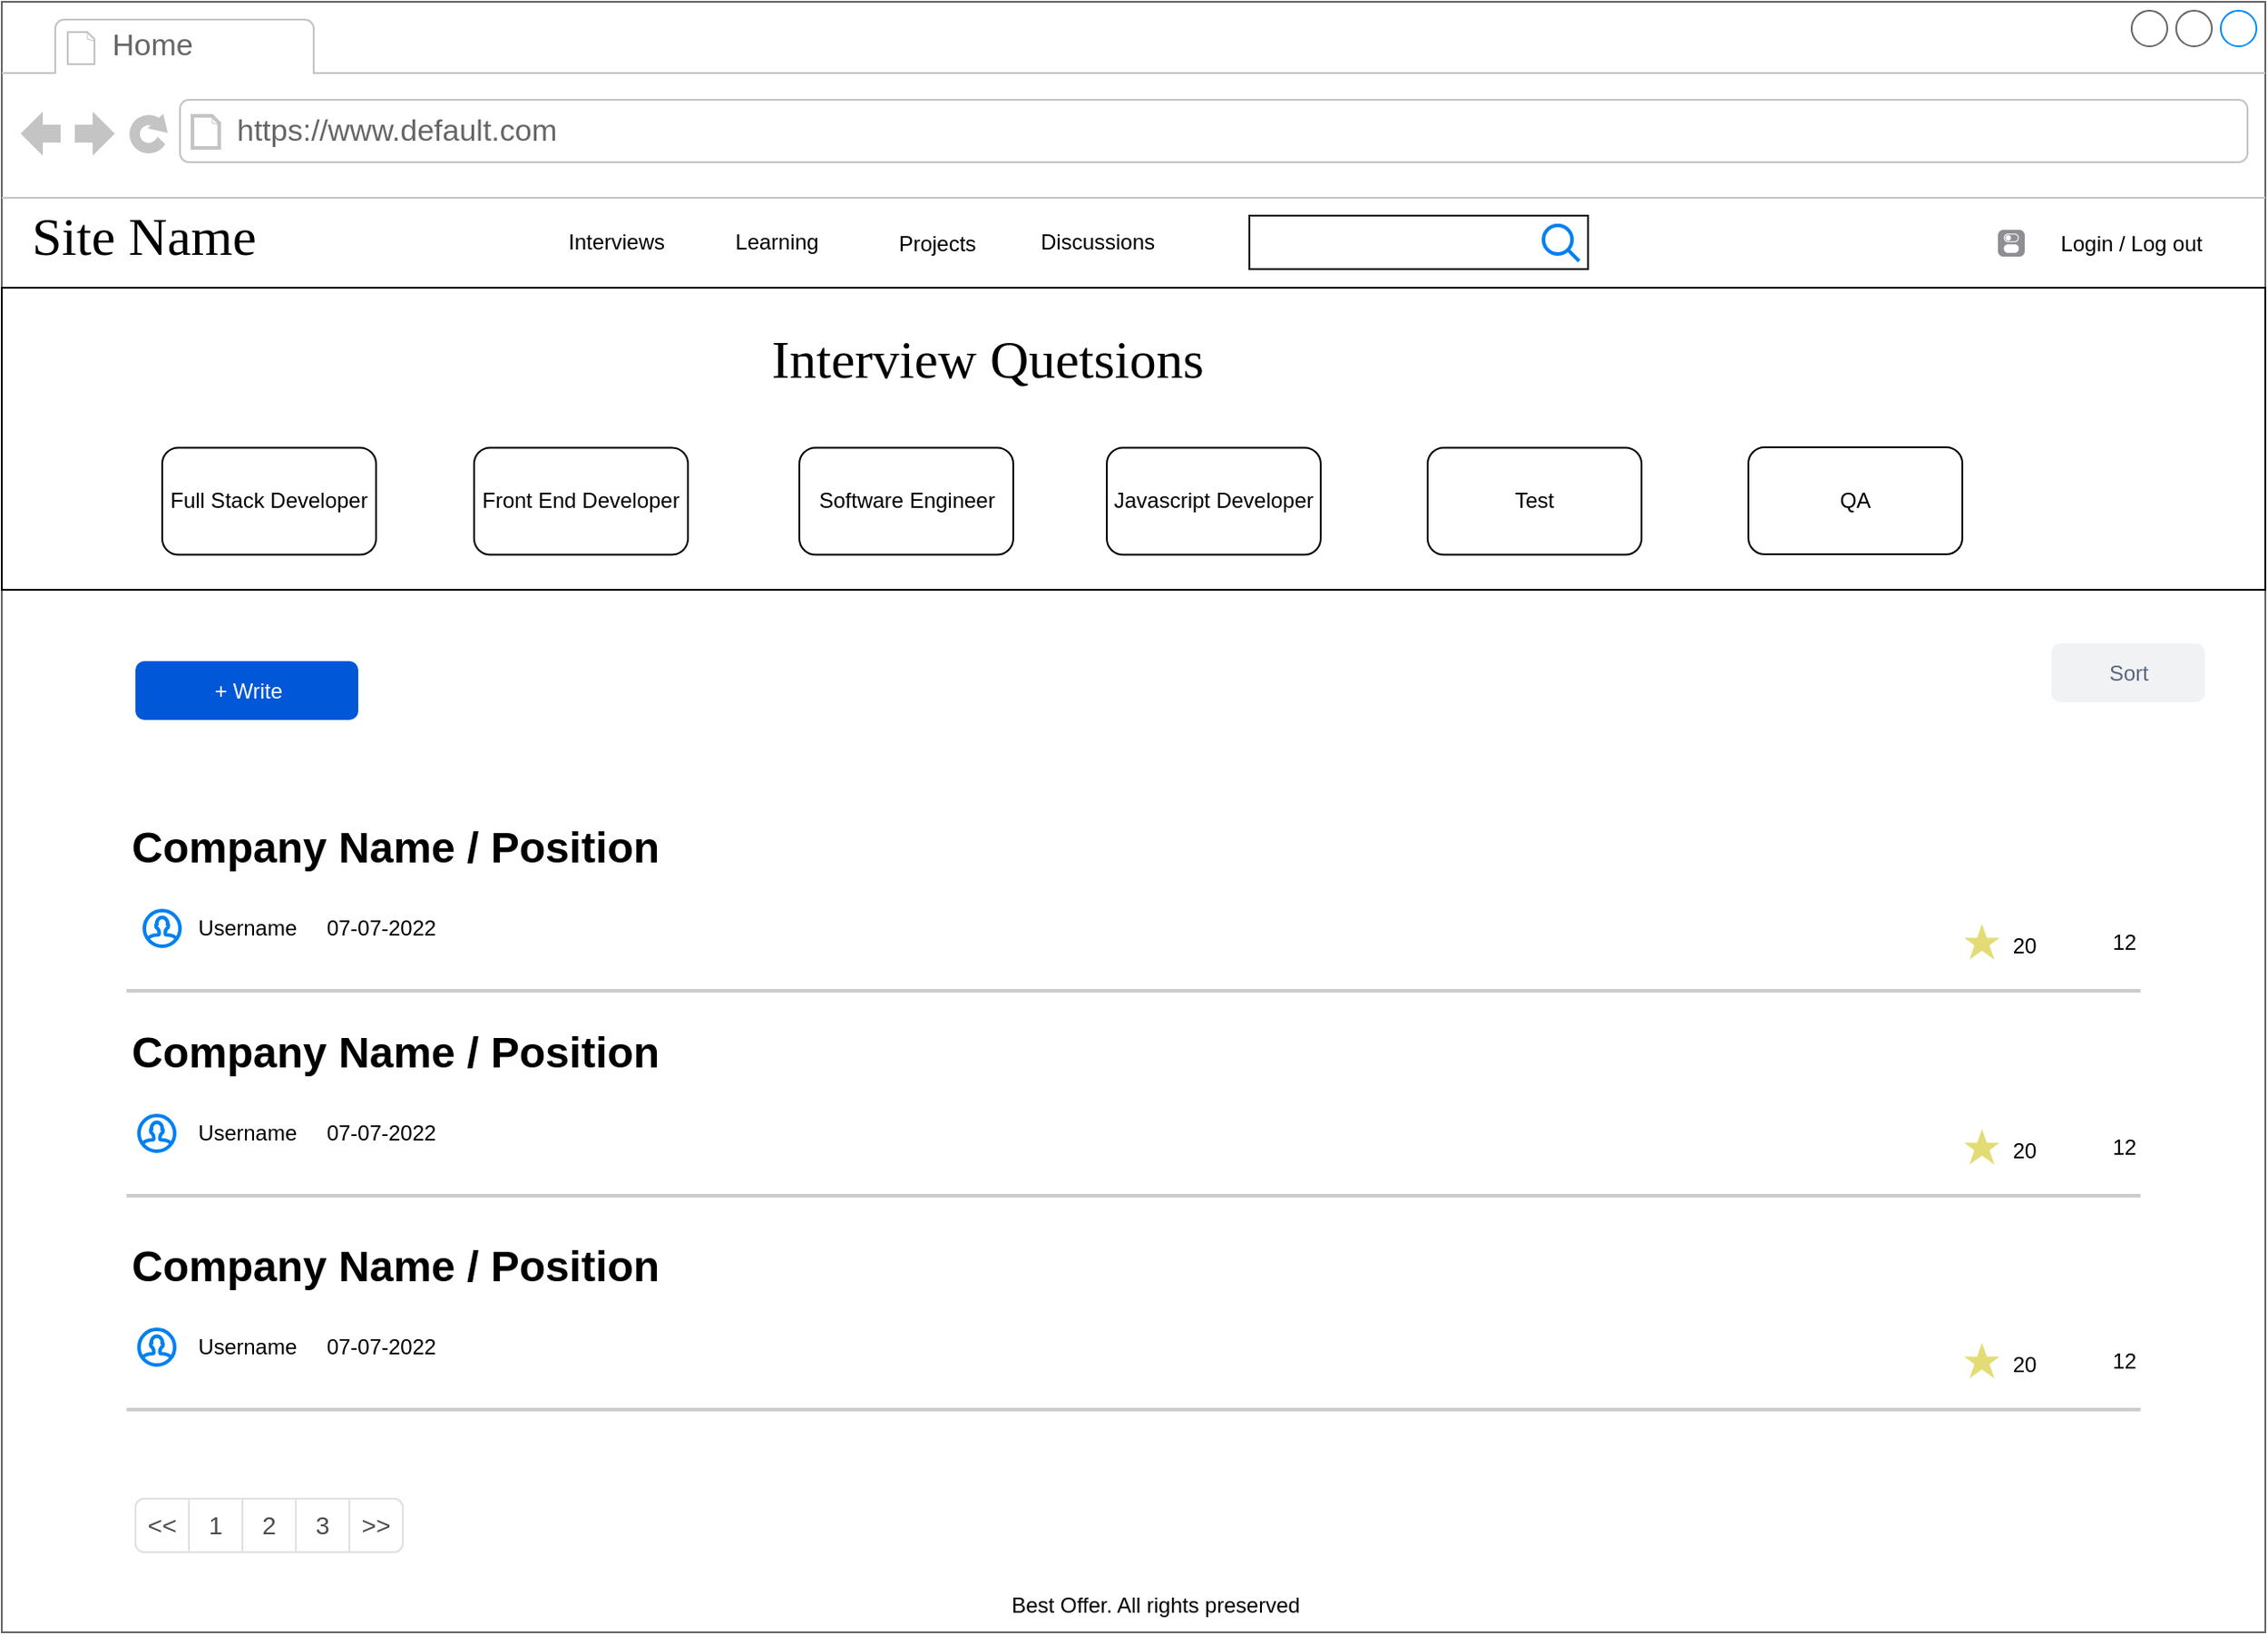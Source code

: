 <mxfile version="20.0.4" type="device"><diagram name="Page-1" id="c9db0220-8083-56f3-ca83-edcdcd058819"><mxGraphModel dx="1470" dy="828" grid="1" gridSize="10" guides="1" tooltips="1" connect="1" arrows="1" fold="1" page="1" pageScale="1.5" pageWidth="826" pageHeight="1169" background="none" math="0" shadow="0"><root><mxCell id="0" style=";html=1;"/><mxCell id="1" style=";html=1;" parent="0"/><mxCell id="GbykPX2IbGbHrgoDJXbG-45" value="" style="rounded=1;whiteSpace=wrap;html=1;" vertex="1" parent="1"><mxGeometry x="40" y="570" width="660" height="80" as="geometry"/></mxCell><mxCell id="GbykPX2IbGbHrgoDJXbG-1" value="" style="strokeWidth=1;shadow=0;dashed=0;align=center;html=1;shape=mxgraph.mockup.containers.browserWindow;rSize=0;strokeColor=#666666;mainText=,;recursiveResize=0;rounded=0;labelBackgroundColor=none;fontFamily=Verdana;fontSize=12" vertex="1" parent="1"><mxGeometry x="3" y="110" width="1270" height="915" as="geometry"/></mxCell><mxCell id="GbykPX2IbGbHrgoDJXbG-2" value="Home" style="strokeWidth=1;shadow=0;dashed=0;align=center;html=1;shape=mxgraph.mockup.containers.anchor;fontSize=17;fontColor=#666666;align=left;" vertex="1" parent="GbykPX2IbGbHrgoDJXbG-1"><mxGeometry x="60" y="12" width="110" height="26" as="geometry"/></mxCell><mxCell id="GbykPX2IbGbHrgoDJXbG-3" value="https://www.default.com" style="strokeWidth=1;shadow=0;dashed=0;align=center;html=1;shape=mxgraph.mockup.containers.anchor;rSize=0;fontSize=17;fontColor=#666666;align=left;" vertex="1" parent="GbykPX2IbGbHrgoDJXbG-1"><mxGeometry x="130" y="60" width="250" height="26" as="geometry"/></mxCell><mxCell id="GbykPX2IbGbHrgoDJXbG-4" value="Site Name" style="text;html=1;points=[];align=left;verticalAlign=top;spacingTop=-4;fontSize=30;fontFamily=Verdana" vertex="1" parent="GbykPX2IbGbHrgoDJXbG-1"><mxGeometry x="15" y="110.5" width="340" height="50" as="geometry"/></mxCell><mxCell id="GbykPX2IbGbHrgoDJXbG-5" value="Interviews" style="text;html=1;strokeColor=none;fillColor=none;align=center;verticalAlign=middle;whiteSpace=wrap;rounded=0;" vertex="1" parent="GbykPX2IbGbHrgoDJXbG-1"><mxGeometry x="315" y="120" width="60" height="30" as="geometry"/></mxCell><mxCell id="GbykPX2IbGbHrgoDJXbG-6" value="Learning" style="text;html=1;strokeColor=none;fillColor=none;align=center;verticalAlign=middle;whiteSpace=wrap;rounded=0;" vertex="1" parent="GbykPX2IbGbHrgoDJXbG-1"><mxGeometry x="405" y="120" width="60" height="30" as="geometry"/></mxCell><mxCell id="GbykPX2IbGbHrgoDJXbG-7" value="Projects" style="text;html=1;strokeColor=none;fillColor=none;align=center;verticalAlign=middle;whiteSpace=wrap;rounded=0;" vertex="1" parent="GbykPX2IbGbHrgoDJXbG-1"><mxGeometry x="495" y="120.5" width="60" height="30" as="geometry"/></mxCell><mxCell id="GbykPX2IbGbHrgoDJXbG-8" value="" style="rounded=0;whiteSpace=wrap;html=1;" vertex="1" parent="GbykPX2IbGbHrgoDJXbG-1"><mxGeometry x="700" y="120" width="190" height="30" as="geometry"/></mxCell><mxCell id="GbykPX2IbGbHrgoDJXbG-9" value="" style="html=1;strokeWidth=1;shadow=0;dashed=0;shape=mxgraph.ios7.misc.switch;fillColor=#8F8E94;strokeColor=none;buttonText=;strokeColor2=#222222;fontColor=#222222;fontSize=8;verticalLabelPosition=bottom;verticalAlign=top;align=center;sketch=0;" vertex="1" parent="GbykPX2IbGbHrgoDJXbG-1"><mxGeometry x="1120" y="128" width="15" height="15" as="geometry"/></mxCell><mxCell id="GbykPX2IbGbHrgoDJXbG-10" value="" style="html=1;verticalLabelPosition=bottom;align=center;labelBackgroundColor=#ffffff;verticalAlign=top;strokeWidth=2;strokeColor=#0080F0;shadow=0;dashed=0;shape=mxgraph.ios7.icons.looking_glass;" vertex="1" parent="GbykPX2IbGbHrgoDJXbG-1"><mxGeometry x="865" y="125.5" width="20" height="20" as="geometry"/></mxCell><mxCell id="GbykPX2IbGbHrgoDJXbG-11" value="Discussions" style="text;html=1;strokeColor=none;fillColor=none;align=center;verticalAlign=middle;whiteSpace=wrap;rounded=0;" vertex="1" parent="GbykPX2IbGbHrgoDJXbG-1"><mxGeometry x="585" y="120" width="60" height="30" as="geometry"/></mxCell><mxCell id="GbykPX2IbGbHrgoDJXbG-25" value="&lt;h3&gt;&lt;br&gt;&lt;/h3&gt;" style="text;html=1;strokeColor=none;fillColor=none;spacing=5;spacingTop=-20;whiteSpace=wrap;overflow=hidden;rounded=0;" vertex="1" parent="GbykPX2IbGbHrgoDJXbG-1"><mxGeometry x="367.5" y="605" width="190" height="105" as="geometry"/></mxCell><mxCell id="GbykPX2IbGbHrgoDJXbG-28" value="Best Offer. All rights preserved" style="text;html=1;strokeColor=none;fillColor=none;align=center;verticalAlign=middle;whiteSpace=wrap;rounded=0;" vertex="1" parent="GbykPX2IbGbHrgoDJXbG-1"><mxGeometry x="555" y="885" width="185" height="30" as="geometry"/></mxCell><mxCell id="GbykPX2IbGbHrgoDJXbG-29" value="" style="shape=image;html=1;verticalAlign=top;verticalLabelPosition=bottom;labelBackgroundColor=#ffffff;imageAspect=0;aspect=fixed;image=https://cdn0.iconfinder.com/data/icons/phosphor-thin-vol-2/256/copyright-thin-128.png" vertex="1" parent="GbykPX2IbGbHrgoDJXbG-1"><mxGeometry x="544.5" y="890" width="20" height="20" as="geometry"/></mxCell><mxCell id="GbykPX2IbGbHrgoDJXbG-30" value="" style="rounded=0;whiteSpace=wrap;html=1;" vertex="1" parent="GbykPX2IbGbHrgoDJXbG-1"><mxGeometry y="160.5" width="1270" height="169.5" as="geometry"/></mxCell><mxCell id="GbykPX2IbGbHrgoDJXbG-32" value="Login / Log out" style="text;html=1;strokeColor=none;fillColor=none;align=center;verticalAlign=middle;whiteSpace=wrap;rounded=0;" vertex="1" parent="GbykPX2IbGbHrgoDJXbG-1"><mxGeometry x="1150" y="120.5" width="90" height="30" as="geometry"/></mxCell><mxCell id="GbykPX2IbGbHrgoDJXbG-33" value="Full Stack Developer" style="rounded=1;whiteSpace=wrap;html=1;" vertex="1" parent="GbykPX2IbGbHrgoDJXbG-1"><mxGeometry x="90" y="250.25" width="120" height="60" as="geometry"/></mxCell><mxCell id="GbykPX2IbGbHrgoDJXbG-34" value="Front End Developer" style="rounded=1;whiteSpace=wrap;html=1;" vertex="1" parent="GbykPX2IbGbHrgoDJXbG-1"><mxGeometry x="265" y="250.25" width="120" height="60" as="geometry"/></mxCell><mxCell id="GbykPX2IbGbHrgoDJXbG-35" value="Software Engineer" style="rounded=1;whiteSpace=wrap;html=1;" vertex="1" parent="GbykPX2IbGbHrgoDJXbG-1"><mxGeometry x="447.5" y="250.25" width="120" height="60" as="geometry"/></mxCell><mxCell id="GbykPX2IbGbHrgoDJXbG-36" value="Javascript Developer" style="rounded=1;whiteSpace=wrap;html=1;" vertex="1" parent="GbykPX2IbGbHrgoDJXbG-1"><mxGeometry x="620" y="250.25" width="120" height="60" as="geometry"/></mxCell><mxCell id="GbykPX2IbGbHrgoDJXbG-37" value="Test" style="rounded=1;whiteSpace=wrap;html=1;" vertex="1" parent="GbykPX2IbGbHrgoDJXbG-1"><mxGeometry x="800" y="250.25" width="120" height="60" as="geometry"/></mxCell><mxCell id="GbykPX2IbGbHrgoDJXbG-38" value="QA" style="rounded=1;whiteSpace=wrap;html=1;" vertex="1" parent="GbykPX2IbGbHrgoDJXbG-1"><mxGeometry x="980" y="250" width="120" height="60" as="geometry"/></mxCell><mxCell id="GbykPX2IbGbHrgoDJXbG-39" value="Interview Quetsions" style="text;html=1;points=[];align=left;verticalAlign=top;spacingTop=-4;fontSize=30;fontFamily=Verdana" vertex="1" parent="GbykPX2IbGbHrgoDJXbG-1"><mxGeometry x="430" y="180" width="340" height="50" as="geometry"/></mxCell><mxCell id="GbykPX2IbGbHrgoDJXbG-40" value="Sort" style="rounded=1;fillColor=#F1F2F4;strokeColor=none;html=1;fontColor=#596780;align=center;verticalAlign=middle;fontStyle=0;fontSize=12;sketch=0;" vertex="1" parent="GbykPX2IbGbHrgoDJXbG-1"><mxGeometry x="1150" y="360" width="86" height="33" as="geometry"/></mxCell><mxCell id="GbykPX2IbGbHrgoDJXbG-41" value="&lt;h1&gt;Company Name / Position&lt;/h1&gt;&lt;div&gt;&amp;nbsp; &amp;nbsp; &amp;nbsp; &amp;nbsp; &amp;nbsp; &amp;nbsp;&amp;nbsp;&lt;/div&gt;" style="text;html=1;strokeColor=none;fillColor=none;spacing=5;spacingTop=-20;whiteSpace=wrap;overflow=hidden;rounded=0;" vertex="1" parent="GbykPX2IbGbHrgoDJXbG-1"><mxGeometry x="67.5" y="455" width="1160" height="80" as="geometry"/></mxCell><mxCell id="GbykPX2IbGbHrgoDJXbG-43" value="" style="html=1;verticalLabelPosition=bottom;align=center;labelBackgroundColor=#ffffff;verticalAlign=top;strokeWidth=2;strokeColor=#0080F0;shadow=0;dashed=0;shape=mxgraph.ios7.icons.user;" vertex="1" parent="GbykPX2IbGbHrgoDJXbG-1"><mxGeometry x="80" y="510" width="20" height="20" as="geometry"/></mxCell><mxCell id="GbykPX2IbGbHrgoDJXbG-48" value="" style="html=1;verticalLabelPosition=bottom;labelBackgroundColor=#ffffff;verticalAlign=top;shadow=0;dashed=0;strokeWidth=2;shape=mxgraph.ios7.misc.star;fillColor=#E3DC76;strokeColor=#000033;sketch=0;fontColor=#000000;" vertex="1" parent="GbykPX2IbGbHrgoDJXbG-1"><mxGeometry x="1101" y="517.5" width="20" height="20" as="geometry"/></mxCell><mxCell id="GbykPX2IbGbHrgoDJXbG-49" value="20" style="text;html=1;strokeColor=none;fillColor=none;align=center;verticalAlign=middle;whiteSpace=wrap;rounded=0;" vertex="1" parent="GbykPX2IbGbHrgoDJXbG-1"><mxGeometry x="1120" y="520" width="30" height="20" as="geometry"/></mxCell><mxCell id="GbykPX2IbGbHrgoDJXbG-50" value="12" style="text;html=1;strokeColor=none;fillColor=none;align=center;verticalAlign=middle;whiteSpace=wrap;rounded=0;" vertex="1" parent="GbykPX2IbGbHrgoDJXbG-1"><mxGeometry x="1176" y="517.5" width="30" height="20" as="geometry"/></mxCell><mxCell id="GbykPX2IbGbHrgoDJXbG-53" value="" style="shape=image;html=1;verticalAlign=top;verticalLabelPosition=bottom;labelBackgroundColor=#ffffff;imageAspect=0;aspect=fixed;image=https://cdn4.iconfinder.com/data/icons/evil-icons-user-interface/64/like-128.png;strokeColor=#000033;fillColor=#E3DC76;" vertex="1" parent="GbykPX2IbGbHrgoDJXbG-1"><mxGeometry x="1160" y="518" width="20" height="20" as="geometry"/></mxCell><mxCell id="GbykPX2IbGbHrgoDJXbG-57" value="" style="line;strokeWidth=2;html=1;fillColor=#E3DC76;strokeColor=#CCCCCC;" vertex="1" parent="GbykPX2IbGbHrgoDJXbG-1"><mxGeometry x="70" y="550" width="1130" height="10" as="geometry"/></mxCell><mxCell id="GbykPX2IbGbHrgoDJXbG-58" value="&lt;h1&gt;Company Name / Position&lt;/h1&gt;&lt;div&gt;&amp;nbsp; &amp;nbsp; &amp;nbsp; &amp;nbsp; &amp;nbsp; &amp;nbsp;&amp;nbsp;&lt;/div&gt;" style="text;html=1;strokeColor=none;fillColor=none;spacing=5;spacingTop=-20;whiteSpace=wrap;overflow=hidden;rounded=0;" vertex="1" parent="GbykPX2IbGbHrgoDJXbG-1"><mxGeometry x="67.5" y="570" width="1160" height="80" as="geometry"/></mxCell><mxCell id="GbykPX2IbGbHrgoDJXbG-59" value="20" style="text;html=1;strokeColor=none;fillColor=none;align=center;verticalAlign=middle;whiteSpace=wrap;rounded=0;" vertex="1" parent="GbykPX2IbGbHrgoDJXbG-1"><mxGeometry x="1120" y="635" width="30" height="20" as="geometry"/></mxCell><mxCell id="GbykPX2IbGbHrgoDJXbG-60" value="12" style="text;html=1;strokeColor=none;fillColor=none;align=center;verticalAlign=middle;whiteSpace=wrap;rounded=0;" vertex="1" parent="GbykPX2IbGbHrgoDJXbG-1"><mxGeometry x="1176" y="632.5" width="30" height="20" as="geometry"/></mxCell><mxCell id="GbykPX2IbGbHrgoDJXbG-61" value="" style="line;strokeWidth=2;html=1;fillColor=#E3DC76;strokeColor=#CCCCCC;" vertex="1" parent="GbykPX2IbGbHrgoDJXbG-1"><mxGeometry x="70" y="665" width="1130" height="10" as="geometry"/></mxCell><mxCell id="GbykPX2IbGbHrgoDJXbG-62" value="&lt;span style=&quot;text-align: left;&quot;&gt;Username&amp;nbsp; &amp;nbsp; &amp;nbsp;07-07-2022&lt;/span&gt;" style="text;html=1;strokeColor=none;fillColor=none;align=center;verticalAlign=middle;whiteSpace=wrap;rounded=0;" vertex="1" parent="GbykPX2IbGbHrgoDJXbG-1"><mxGeometry x="97" y="620" width="160" height="30" as="geometry"/></mxCell><mxCell id="GbykPX2IbGbHrgoDJXbG-63" value="&lt;h1&gt;Company Name / Position&lt;/h1&gt;&lt;div&gt;&amp;nbsp; &amp;nbsp; &amp;nbsp; &amp;nbsp; &amp;nbsp; &amp;nbsp;&amp;nbsp;&lt;/div&gt;" style="text;html=1;strokeColor=none;fillColor=none;spacing=5;spacingTop=-20;whiteSpace=wrap;overflow=hidden;rounded=0;" vertex="1" parent="GbykPX2IbGbHrgoDJXbG-1"><mxGeometry x="67.5" y="690" width="1160" height="80" as="geometry"/></mxCell><mxCell id="GbykPX2IbGbHrgoDJXbG-64" value="20" style="text;html=1;strokeColor=none;fillColor=none;align=center;verticalAlign=middle;whiteSpace=wrap;rounded=0;" vertex="1" parent="GbykPX2IbGbHrgoDJXbG-1"><mxGeometry x="1120" y="755" width="30" height="20" as="geometry"/></mxCell><mxCell id="GbykPX2IbGbHrgoDJXbG-65" value="12" style="text;html=1;strokeColor=none;fillColor=none;align=center;verticalAlign=middle;whiteSpace=wrap;rounded=0;" vertex="1" parent="GbykPX2IbGbHrgoDJXbG-1"><mxGeometry x="1176" y="752.5" width="30" height="20" as="geometry"/></mxCell><mxCell id="GbykPX2IbGbHrgoDJXbG-66" value="" style="line;strokeWidth=2;html=1;fillColor=#E3DC76;strokeColor=#CCCCCC;" vertex="1" parent="GbykPX2IbGbHrgoDJXbG-1"><mxGeometry x="70" y="785" width="1130" height="10" as="geometry"/></mxCell><mxCell id="GbykPX2IbGbHrgoDJXbG-67" value="&lt;span style=&quot;text-align: left;&quot;&gt;Username&amp;nbsp; &amp;nbsp; &amp;nbsp;07-07-2022&lt;/span&gt;" style="text;html=1;strokeColor=none;fillColor=none;align=center;verticalAlign=middle;whiteSpace=wrap;rounded=0;" vertex="1" parent="GbykPX2IbGbHrgoDJXbG-1"><mxGeometry x="97" y="740" width="160" height="30" as="geometry"/></mxCell><mxCell id="GbykPX2IbGbHrgoDJXbG-68" value="" style="html=1;verticalLabelPosition=bottom;labelBackgroundColor=#ffffff;verticalAlign=top;shadow=0;dashed=0;strokeWidth=2;shape=mxgraph.ios7.misc.star;fillColor=#E3DC76;strokeColor=#000033;sketch=0;fontColor=#000000;" vertex="1" parent="GbykPX2IbGbHrgoDJXbG-1"><mxGeometry x="1101" y="632.5" width="20" height="20" as="geometry"/></mxCell><mxCell id="GbykPX2IbGbHrgoDJXbG-69" value="" style="html=1;verticalLabelPosition=bottom;labelBackgroundColor=#ffffff;verticalAlign=top;shadow=0;dashed=0;strokeWidth=2;shape=mxgraph.ios7.misc.star;fillColor=#E3DC76;strokeColor=#000033;sketch=0;fontColor=#000000;" vertex="1" parent="GbykPX2IbGbHrgoDJXbG-1"><mxGeometry x="1101" y="752.5" width="20" height="20" as="geometry"/></mxCell><mxCell id="GbykPX2IbGbHrgoDJXbG-70" value="" style="shape=image;html=1;verticalAlign=top;verticalLabelPosition=bottom;labelBackgroundColor=#ffffff;imageAspect=0;aspect=fixed;image=https://cdn4.iconfinder.com/data/icons/evil-icons-user-interface/64/like-128.png;strokeColor=#000033;fillColor=#E3DC76;" vertex="1" parent="GbykPX2IbGbHrgoDJXbG-1"><mxGeometry x="1160" y="632.5" width="20" height="20" as="geometry"/></mxCell><mxCell id="GbykPX2IbGbHrgoDJXbG-71" value="" style="shape=image;html=1;verticalAlign=top;verticalLabelPosition=bottom;labelBackgroundColor=#ffffff;imageAspect=0;aspect=fixed;image=https://cdn4.iconfinder.com/data/icons/evil-icons-user-interface/64/like-128.png;strokeColor=#000033;fillColor=#E3DC76;" vertex="1" parent="GbykPX2IbGbHrgoDJXbG-1"><mxGeometry x="1160" y="750" width="20" height="20" as="geometry"/></mxCell><mxCell id="GbykPX2IbGbHrgoDJXbG-72" value="" style="html=1;verticalLabelPosition=bottom;align=center;labelBackgroundColor=#ffffff;verticalAlign=top;strokeWidth=2;strokeColor=#0080F0;shadow=0;dashed=0;shape=mxgraph.ios7.icons.user;" vertex="1" parent="GbykPX2IbGbHrgoDJXbG-1"><mxGeometry x="77" y="625" width="20" height="20" as="geometry"/></mxCell><mxCell id="GbykPX2IbGbHrgoDJXbG-73" value="" style="html=1;verticalLabelPosition=bottom;align=center;labelBackgroundColor=#ffffff;verticalAlign=top;strokeWidth=2;strokeColor=#0080F0;shadow=0;dashed=0;shape=mxgraph.ios7.icons.user;" vertex="1" parent="GbykPX2IbGbHrgoDJXbG-1"><mxGeometry x="77" y="745" width="20" height="20" as="geometry"/></mxCell><mxCell id="GbykPX2IbGbHrgoDJXbG-74" value="" style="html=1;shadow=0;dashed=0;shape=mxgraph.bootstrap.rrect;rSize=5;strokeColor=#DEE2E6;html=1;whiteSpace=wrap;fillColor=#ffffff;fontColor=#4D4D4D;" vertex="1" parent="GbykPX2IbGbHrgoDJXbG-1"><mxGeometry x="75" y="840" width="150" height="30" as="geometry"/></mxCell><mxCell id="GbykPX2IbGbHrgoDJXbG-75" value="&lt;&lt;" style="strokeColor=inherit;fillColor=inherit;gradientColor=inherit;fontColor=inherit;html=1;shadow=0;dashed=0;shape=mxgraph.bootstrap.leftButton;rSize=5;perimeter=none;whiteSpace=wrap;resizeHeight=1;fontSize=14;" vertex="1" parent="GbykPX2IbGbHrgoDJXbG-74"><mxGeometry width="30" height="30" relative="1" as="geometry"/></mxCell><mxCell id="GbykPX2IbGbHrgoDJXbG-76" value="1" style="strokeColor=inherit;fillColor=inherit;gradientColor=inherit;fontColor=inherit;html=1;shadow=0;dashed=0;perimeter=none;whiteSpace=wrap;resizeHeight=1;fontSize=14;" vertex="1" parent="GbykPX2IbGbHrgoDJXbG-74"><mxGeometry width="30" height="30" relative="1" as="geometry"><mxPoint x="30" as="offset"/></mxGeometry></mxCell><mxCell id="GbykPX2IbGbHrgoDJXbG-77" value="2" style="strokeColor=inherit;fillColor=inherit;gradientColor=inherit;fontColor=inherit;html=1;shadow=0;dashed=0;perimeter=none;whiteSpace=wrap;resizeHeight=1;fontSize=14;" vertex="1" parent="GbykPX2IbGbHrgoDJXbG-74"><mxGeometry width="30" height="30" relative="1" as="geometry"><mxPoint x="60" as="offset"/></mxGeometry></mxCell><mxCell id="GbykPX2IbGbHrgoDJXbG-78" value="3" style="strokeColor=inherit;fillColor=inherit;gradientColor=inherit;fontColor=inherit;html=1;shadow=0;dashed=0;perimeter=none;whiteSpace=wrap;resizeHeight=1;fontSize=14;" vertex="1" parent="GbykPX2IbGbHrgoDJXbG-74"><mxGeometry width="30" height="30" relative="1" as="geometry"><mxPoint x="90" as="offset"/></mxGeometry></mxCell><mxCell id="GbykPX2IbGbHrgoDJXbG-79" value="&gt;&gt;" style="strokeColor=inherit;fillColor=inherit;gradientColor=inherit;fontColor=inherit;html=1;shadow=0;dashed=0;shape=mxgraph.bootstrap.rightButton;rSize=5;perimeter=none;whiteSpace=wrap;resizeHeight=1;fontSize=14;" vertex="1" parent="GbykPX2IbGbHrgoDJXbG-74"><mxGeometry x="1" width="30" height="30" relative="1" as="geometry"><mxPoint x="-30" as="offset"/></mxGeometry></mxCell><mxCell id="GbykPX2IbGbHrgoDJXbG-81" value="+ Write" style="rounded=1;fillColor=#0057D8;strokeColor=none;html=1;fontColor=#ffffff;align=center;verticalAlign=middle;fontStyle=0;fontSize=12;sketch=0;" vertex="1" parent="GbykPX2IbGbHrgoDJXbG-1"><mxGeometry x="75" y="370" width="125" height="33" as="geometry"/></mxCell><mxCell id="GbykPX2IbGbHrgoDJXbG-83" value="" style="shape=image;html=1;verticalAlign=top;verticalLabelPosition=bottom;labelBackgroundColor=#ffffff;imageAspect=0;aspect=fixed;image=https://cdn4.iconfinder.com/data/icons/essential-app-1/16/pen-write-pencil-draft-128.png;fontColor=#4D4D4D;strokeColor=#CCCCCC;fillColor=#E3DC76;" vertex="1" parent="GbykPX2IbGbHrgoDJXbG-1"><mxGeometry x="1077" y="129" width="14" height="14" as="geometry"/></mxCell><mxCell id="GbykPX2IbGbHrgoDJXbG-44" value="&lt;span style=&quot;text-align: left;&quot;&gt;Username&amp;nbsp; &amp;nbsp; &amp;nbsp;07-07-2022&lt;/span&gt;" style="text;html=1;strokeColor=none;fillColor=none;align=center;verticalAlign=middle;whiteSpace=wrap;rounded=0;" vertex="1" parent="1"><mxGeometry x="100" y="615" width="160" height="30" as="geometry"/></mxCell></root></mxGraphModel></diagram></mxfile>